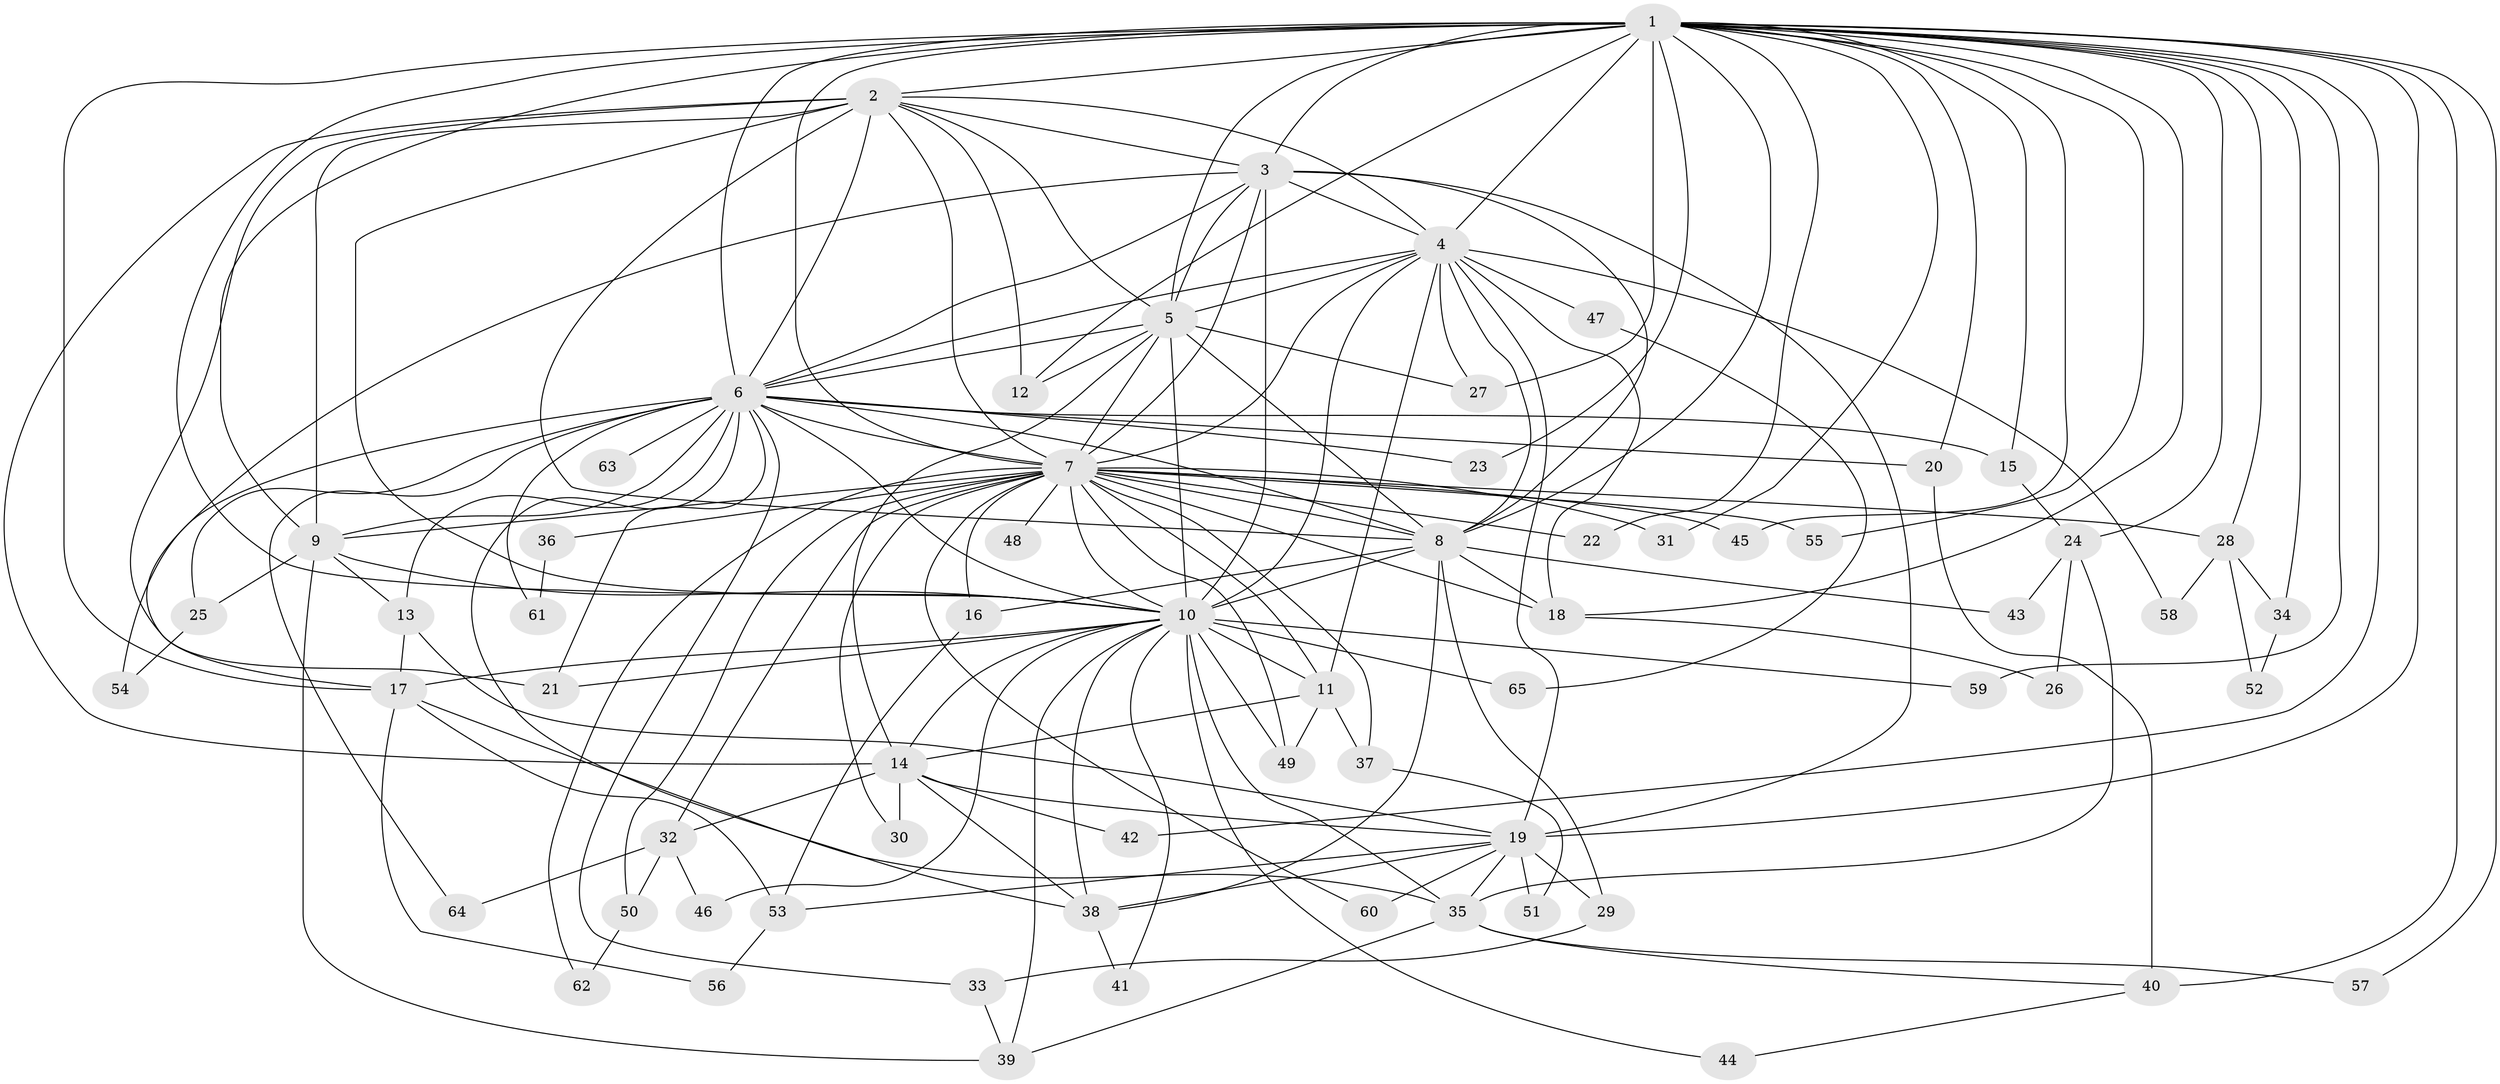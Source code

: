 // original degree distribution, {24: 0.007751937984496124, 14: 0.007751937984496124, 18: 0.007751937984496124, 19: 0.007751937984496124, 23: 0.015503875968992248, 32: 0.007751937984496124, 26: 0.007751937984496124, 38: 0.007751937984496124, 16: 0.007751937984496124, 4: 0.05426356589147287, 2: 0.5116279069767442, 5: 0.07751937984496124, 3: 0.24806201550387597, 6: 0.015503875968992248, 8: 0.007751937984496124, 7: 0.007751937984496124}
// Generated by graph-tools (version 1.1) at 2025/34/03/09/25 02:34:43]
// undirected, 65 vertices, 170 edges
graph export_dot {
graph [start="1"]
  node [color=gray90,style=filled];
  1;
  2;
  3;
  4;
  5;
  6;
  7;
  8;
  9;
  10;
  11;
  12;
  13;
  14;
  15;
  16;
  17;
  18;
  19;
  20;
  21;
  22;
  23;
  24;
  25;
  26;
  27;
  28;
  29;
  30;
  31;
  32;
  33;
  34;
  35;
  36;
  37;
  38;
  39;
  40;
  41;
  42;
  43;
  44;
  45;
  46;
  47;
  48;
  49;
  50;
  51;
  52;
  53;
  54;
  55;
  56;
  57;
  58;
  59;
  60;
  61;
  62;
  63;
  64;
  65;
  1 -- 2 [weight=4.0];
  1 -- 3 [weight=2.0];
  1 -- 4 [weight=3.0];
  1 -- 5 [weight=2.0];
  1 -- 6 [weight=2.0];
  1 -- 7 [weight=3.0];
  1 -- 8 [weight=3.0];
  1 -- 9 [weight=1.0];
  1 -- 10 [weight=2.0];
  1 -- 12 [weight=1.0];
  1 -- 15 [weight=1.0];
  1 -- 17 [weight=1.0];
  1 -- 18 [weight=1.0];
  1 -- 19 [weight=1.0];
  1 -- 20 [weight=1.0];
  1 -- 22 [weight=1.0];
  1 -- 23 [weight=1.0];
  1 -- 24 [weight=1.0];
  1 -- 27 [weight=2.0];
  1 -- 28 [weight=1.0];
  1 -- 31 [weight=1.0];
  1 -- 34 [weight=1.0];
  1 -- 40 [weight=2.0];
  1 -- 42 [weight=1.0];
  1 -- 45 [weight=1.0];
  1 -- 55 [weight=1.0];
  1 -- 57 [weight=1.0];
  1 -- 59 [weight=1.0];
  2 -- 3 [weight=3.0];
  2 -- 4 [weight=2.0];
  2 -- 5 [weight=3.0];
  2 -- 6 [weight=3.0];
  2 -- 7 [weight=2.0];
  2 -- 8 [weight=2.0];
  2 -- 9 [weight=7.0];
  2 -- 10 [weight=2.0];
  2 -- 12 [weight=1.0];
  2 -- 14 [weight=2.0];
  2 -- 21 [weight=2.0];
  3 -- 4 [weight=1.0];
  3 -- 5 [weight=1.0];
  3 -- 6 [weight=1.0];
  3 -- 7 [weight=1.0];
  3 -- 8 [weight=1.0];
  3 -- 10 [weight=2.0];
  3 -- 17 [weight=1.0];
  3 -- 19 [weight=5.0];
  4 -- 5 [weight=1.0];
  4 -- 6 [weight=1.0];
  4 -- 7 [weight=1.0];
  4 -- 8 [weight=1.0];
  4 -- 10 [weight=1.0];
  4 -- 11 [weight=1.0];
  4 -- 18 [weight=1.0];
  4 -- 19 [weight=2.0];
  4 -- 27 [weight=1.0];
  4 -- 47 [weight=1.0];
  4 -- 58 [weight=1.0];
  5 -- 6 [weight=1.0];
  5 -- 7 [weight=1.0];
  5 -- 8 [weight=1.0];
  5 -- 10 [weight=18.0];
  5 -- 12 [weight=1.0];
  5 -- 14 [weight=1.0];
  5 -- 27 [weight=1.0];
  6 -- 7 [weight=1.0];
  6 -- 8 [weight=1.0];
  6 -- 9 [weight=1.0];
  6 -- 10 [weight=2.0];
  6 -- 13 [weight=1.0];
  6 -- 15 [weight=1.0];
  6 -- 20 [weight=1.0];
  6 -- 21 [weight=1.0];
  6 -- 23 [weight=1.0];
  6 -- 25 [weight=1.0];
  6 -- 33 [weight=1.0];
  6 -- 38 [weight=1.0];
  6 -- 54 [weight=1.0];
  6 -- 61 [weight=1.0];
  6 -- 63 [weight=1.0];
  6 -- 64 [weight=1.0];
  7 -- 8 [weight=1.0];
  7 -- 9 [weight=3.0];
  7 -- 10 [weight=3.0];
  7 -- 11 [weight=2.0];
  7 -- 16 [weight=1.0];
  7 -- 18 [weight=1.0];
  7 -- 22 [weight=1.0];
  7 -- 28 [weight=1.0];
  7 -- 30 [weight=1.0];
  7 -- 31 [weight=1.0];
  7 -- 32 [weight=1.0];
  7 -- 36 [weight=1.0];
  7 -- 37 [weight=1.0];
  7 -- 45 [weight=2.0];
  7 -- 48 [weight=1.0];
  7 -- 49 [weight=1.0];
  7 -- 50 [weight=1.0];
  7 -- 55 [weight=1.0];
  7 -- 60 [weight=1.0];
  7 -- 62 [weight=1.0];
  8 -- 10 [weight=1.0];
  8 -- 16 [weight=1.0];
  8 -- 18 [weight=1.0];
  8 -- 29 [weight=1.0];
  8 -- 38 [weight=1.0];
  8 -- 43 [weight=1.0];
  9 -- 10 [weight=2.0];
  9 -- 13 [weight=1.0];
  9 -- 25 [weight=1.0];
  9 -- 39 [weight=1.0];
  10 -- 11 [weight=1.0];
  10 -- 14 [weight=1.0];
  10 -- 17 [weight=1.0];
  10 -- 21 [weight=1.0];
  10 -- 35 [weight=1.0];
  10 -- 38 [weight=2.0];
  10 -- 39 [weight=1.0];
  10 -- 41 [weight=1.0];
  10 -- 44 [weight=1.0];
  10 -- 46 [weight=1.0];
  10 -- 49 [weight=1.0];
  10 -- 59 [weight=1.0];
  10 -- 65 [weight=1.0];
  11 -- 14 [weight=1.0];
  11 -- 37 [weight=1.0];
  11 -- 49 [weight=1.0];
  13 -- 17 [weight=1.0];
  13 -- 19 [weight=1.0];
  14 -- 19 [weight=1.0];
  14 -- 30 [weight=1.0];
  14 -- 32 [weight=1.0];
  14 -- 38 [weight=1.0];
  14 -- 42 [weight=1.0];
  15 -- 24 [weight=1.0];
  16 -- 53 [weight=1.0];
  17 -- 35 [weight=1.0];
  17 -- 53 [weight=1.0];
  17 -- 56 [weight=1.0];
  18 -- 26 [weight=1.0];
  19 -- 29 [weight=1.0];
  19 -- 35 [weight=1.0];
  19 -- 38 [weight=1.0];
  19 -- 51 [weight=1.0];
  19 -- 53 [weight=1.0];
  19 -- 60 [weight=1.0];
  20 -- 40 [weight=1.0];
  24 -- 26 [weight=1.0];
  24 -- 35 [weight=1.0];
  24 -- 43 [weight=1.0];
  25 -- 54 [weight=1.0];
  28 -- 34 [weight=1.0];
  28 -- 52 [weight=1.0];
  28 -- 58 [weight=1.0];
  29 -- 33 [weight=1.0];
  32 -- 46 [weight=1.0];
  32 -- 50 [weight=1.0];
  32 -- 64 [weight=1.0];
  33 -- 39 [weight=1.0];
  34 -- 52 [weight=1.0];
  35 -- 39 [weight=1.0];
  35 -- 40 [weight=1.0];
  35 -- 57 [weight=1.0];
  36 -- 61 [weight=1.0];
  37 -- 51 [weight=1.0];
  38 -- 41 [weight=1.0];
  40 -- 44 [weight=1.0];
  47 -- 65 [weight=1.0];
  50 -- 62 [weight=1.0];
  53 -- 56 [weight=1.0];
}
